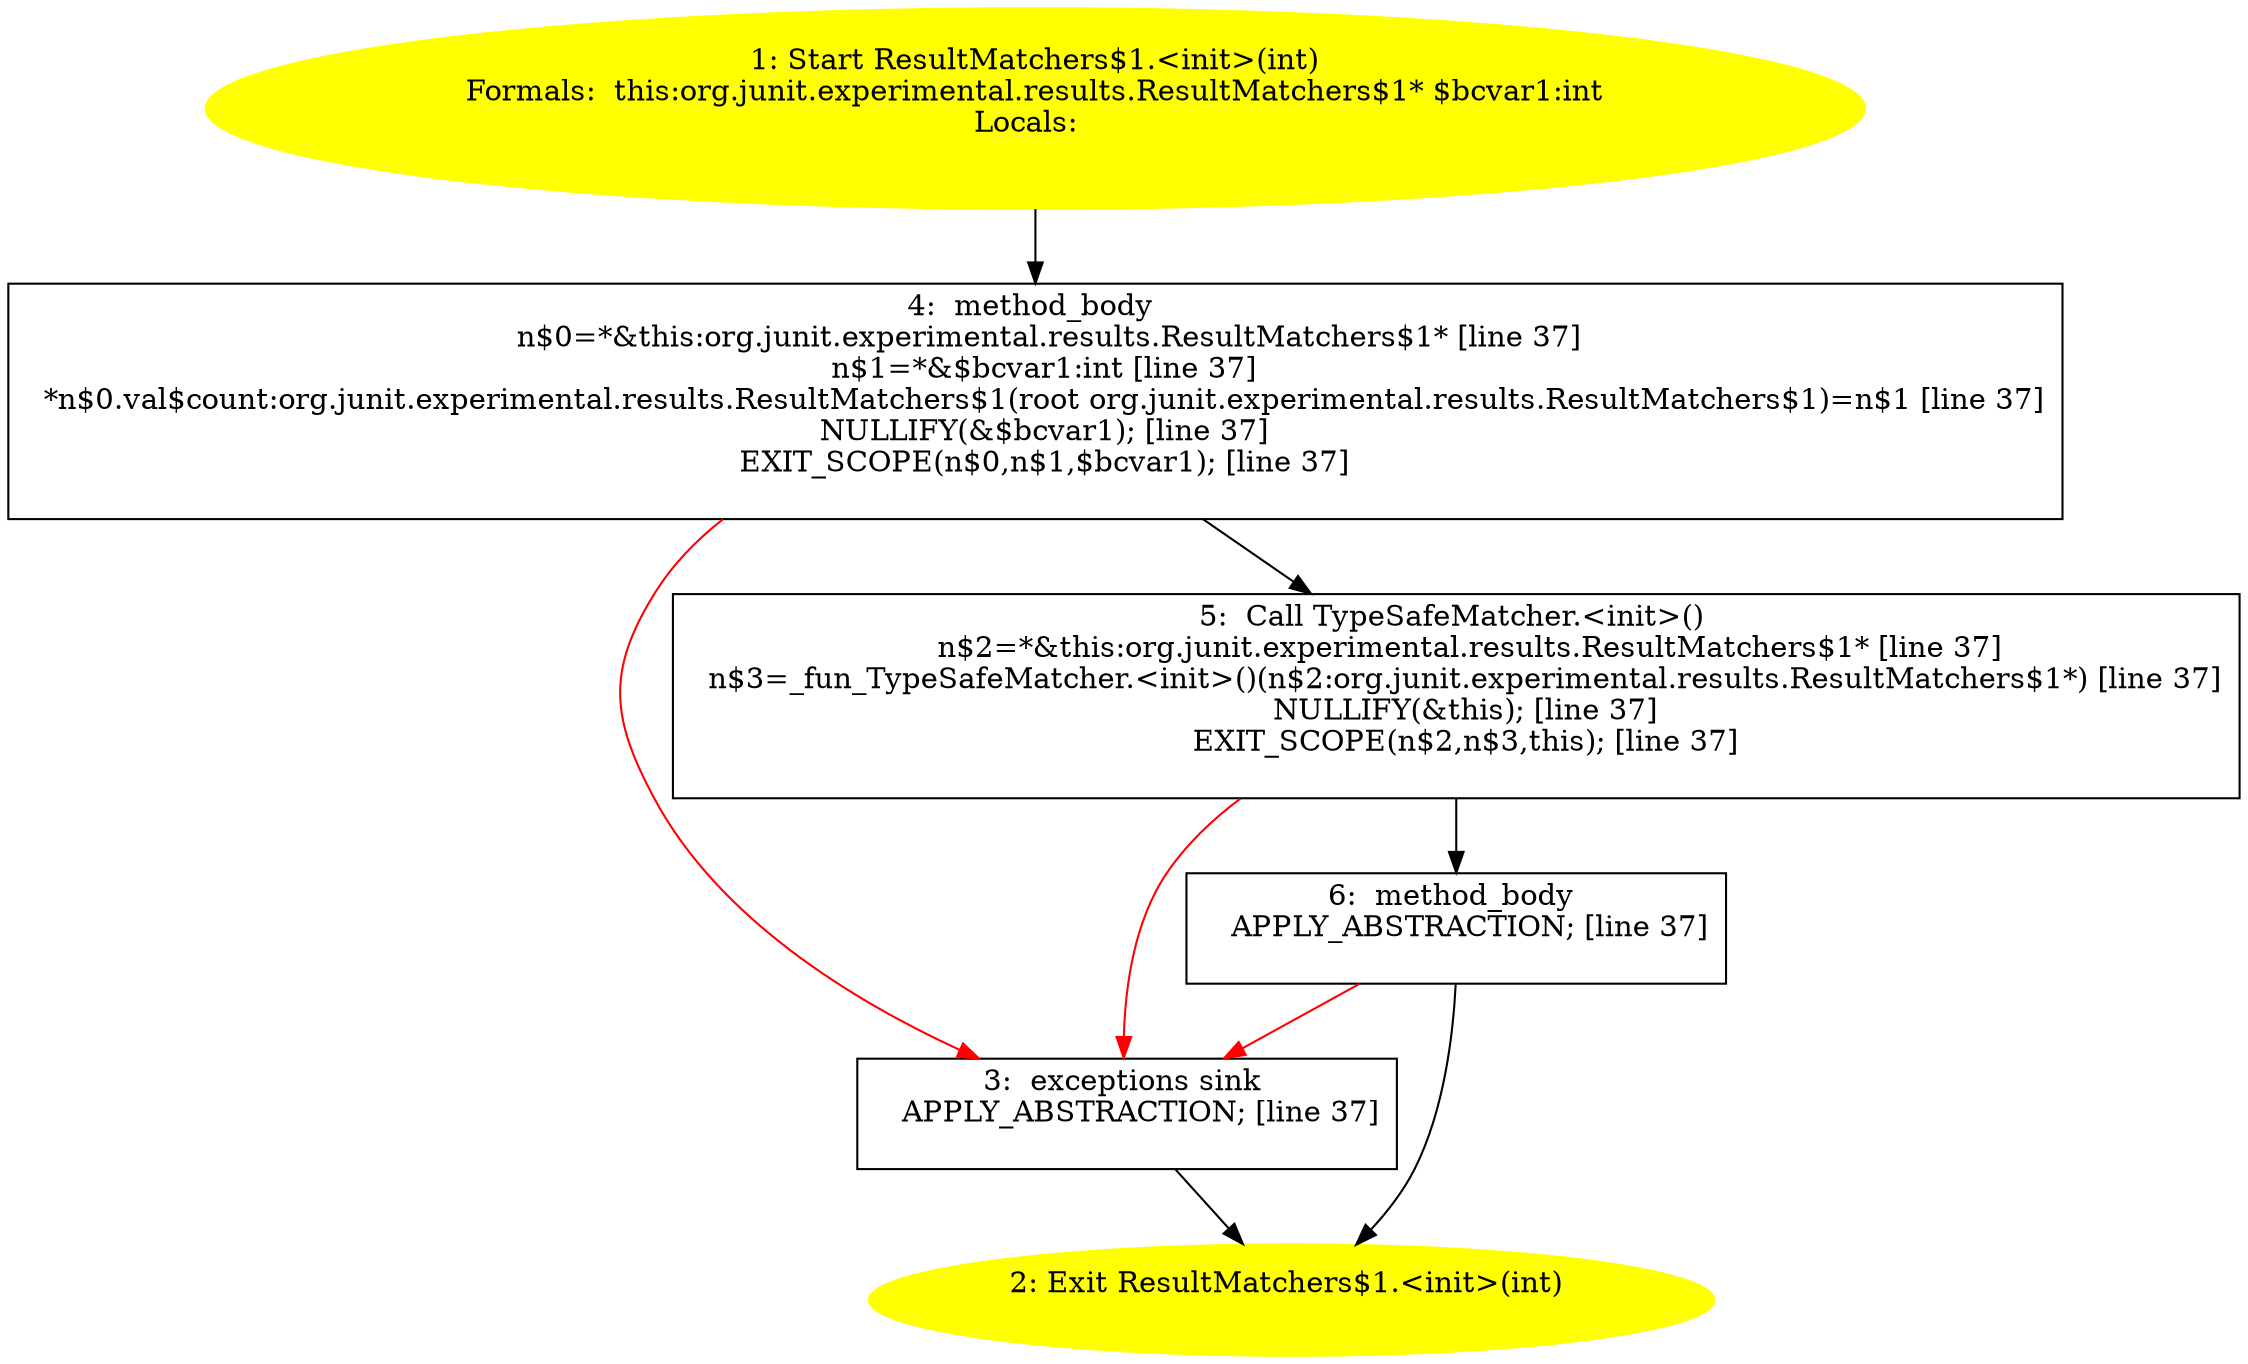 /* @generated */
digraph cfg {
"org.junit.experimental.results.ResultMatchers$1.<init>(int).c896b5e848b3534ac47bed0450b6b393_1" [label="1: Start ResultMatchers$1.<init>(int)\nFormals:  this:org.junit.experimental.results.ResultMatchers$1* $bcvar1:int\nLocals:  \n  " color=yellow style=filled]
	

	 "org.junit.experimental.results.ResultMatchers$1.<init>(int).c896b5e848b3534ac47bed0450b6b393_1" -> "org.junit.experimental.results.ResultMatchers$1.<init>(int).c896b5e848b3534ac47bed0450b6b393_4" ;
"org.junit.experimental.results.ResultMatchers$1.<init>(int).c896b5e848b3534ac47bed0450b6b393_2" [label="2: Exit ResultMatchers$1.<init>(int) \n  " color=yellow style=filled]
	

"org.junit.experimental.results.ResultMatchers$1.<init>(int).c896b5e848b3534ac47bed0450b6b393_3" [label="3:  exceptions sink \n   APPLY_ABSTRACTION; [line 37]\n " shape="box"]
	

	 "org.junit.experimental.results.ResultMatchers$1.<init>(int).c896b5e848b3534ac47bed0450b6b393_3" -> "org.junit.experimental.results.ResultMatchers$1.<init>(int).c896b5e848b3534ac47bed0450b6b393_2" ;
"org.junit.experimental.results.ResultMatchers$1.<init>(int).c896b5e848b3534ac47bed0450b6b393_4" [label="4:  method_body \n   n$0=*&this:org.junit.experimental.results.ResultMatchers$1* [line 37]\n  n$1=*&$bcvar1:int [line 37]\n  *n$0.val$count:org.junit.experimental.results.ResultMatchers$1(root org.junit.experimental.results.ResultMatchers$1)=n$1 [line 37]\n  NULLIFY(&$bcvar1); [line 37]\n  EXIT_SCOPE(n$0,n$1,$bcvar1); [line 37]\n " shape="box"]
	

	 "org.junit.experimental.results.ResultMatchers$1.<init>(int).c896b5e848b3534ac47bed0450b6b393_4" -> "org.junit.experimental.results.ResultMatchers$1.<init>(int).c896b5e848b3534ac47bed0450b6b393_5" ;
	 "org.junit.experimental.results.ResultMatchers$1.<init>(int).c896b5e848b3534ac47bed0450b6b393_4" -> "org.junit.experimental.results.ResultMatchers$1.<init>(int).c896b5e848b3534ac47bed0450b6b393_3" [color="red" ];
"org.junit.experimental.results.ResultMatchers$1.<init>(int).c896b5e848b3534ac47bed0450b6b393_5" [label="5:  Call TypeSafeMatcher.<init>() \n   n$2=*&this:org.junit.experimental.results.ResultMatchers$1* [line 37]\n  n$3=_fun_TypeSafeMatcher.<init>()(n$2:org.junit.experimental.results.ResultMatchers$1*) [line 37]\n  NULLIFY(&this); [line 37]\n  EXIT_SCOPE(n$2,n$3,this); [line 37]\n " shape="box"]
	

	 "org.junit.experimental.results.ResultMatchers$1.<init>(int).c896b5e848b3534ac47bed0450b6b393_5" -> "org.junit.experimental.results.ResultMatchers$1.<init>(int).c896b5e848b3534ac47bed0450b6b393_6" ;
	 "org.junit.experimental.results.ResultMatchers$1.<init>(int).c896b5e848b3534ac47bed0450b6b393_5" -> "org.junit.experimental.results.ResultMatchers$1.<init>(int).c896b5e848b3534ac47bed0450b6b393_3" [color="red" ];
"org.junit.experimental.results.ResultMatchers$1.<init>(int).c896b5e848b3534ac47bed0450b6b393_6" [label="6:  method_body \n   APPLY_ABSTRACTION; [line 37]\n " shape="box"]
	

	 "org.junit.experimental.results.ResultMatchers$1.<init>(int).c896b5e848b3534ac47bed0450b6b393_6" -> "org.junit.experimental.results.ResultMatchers$1.<init>(int).c896b5e848b3534ac47bed0450b6b393_2" ;
	 "org.junit.experimental.results.ResultMatchers$1.<init>(int).c896b5e848b3534ac47bed0450b6b393_6" -> "org.junit.experimental.results.ResultMatchers$1.<init>(int).c896b5e848b3534ac47bed0450b6b393_3" [color="red" ];
}
